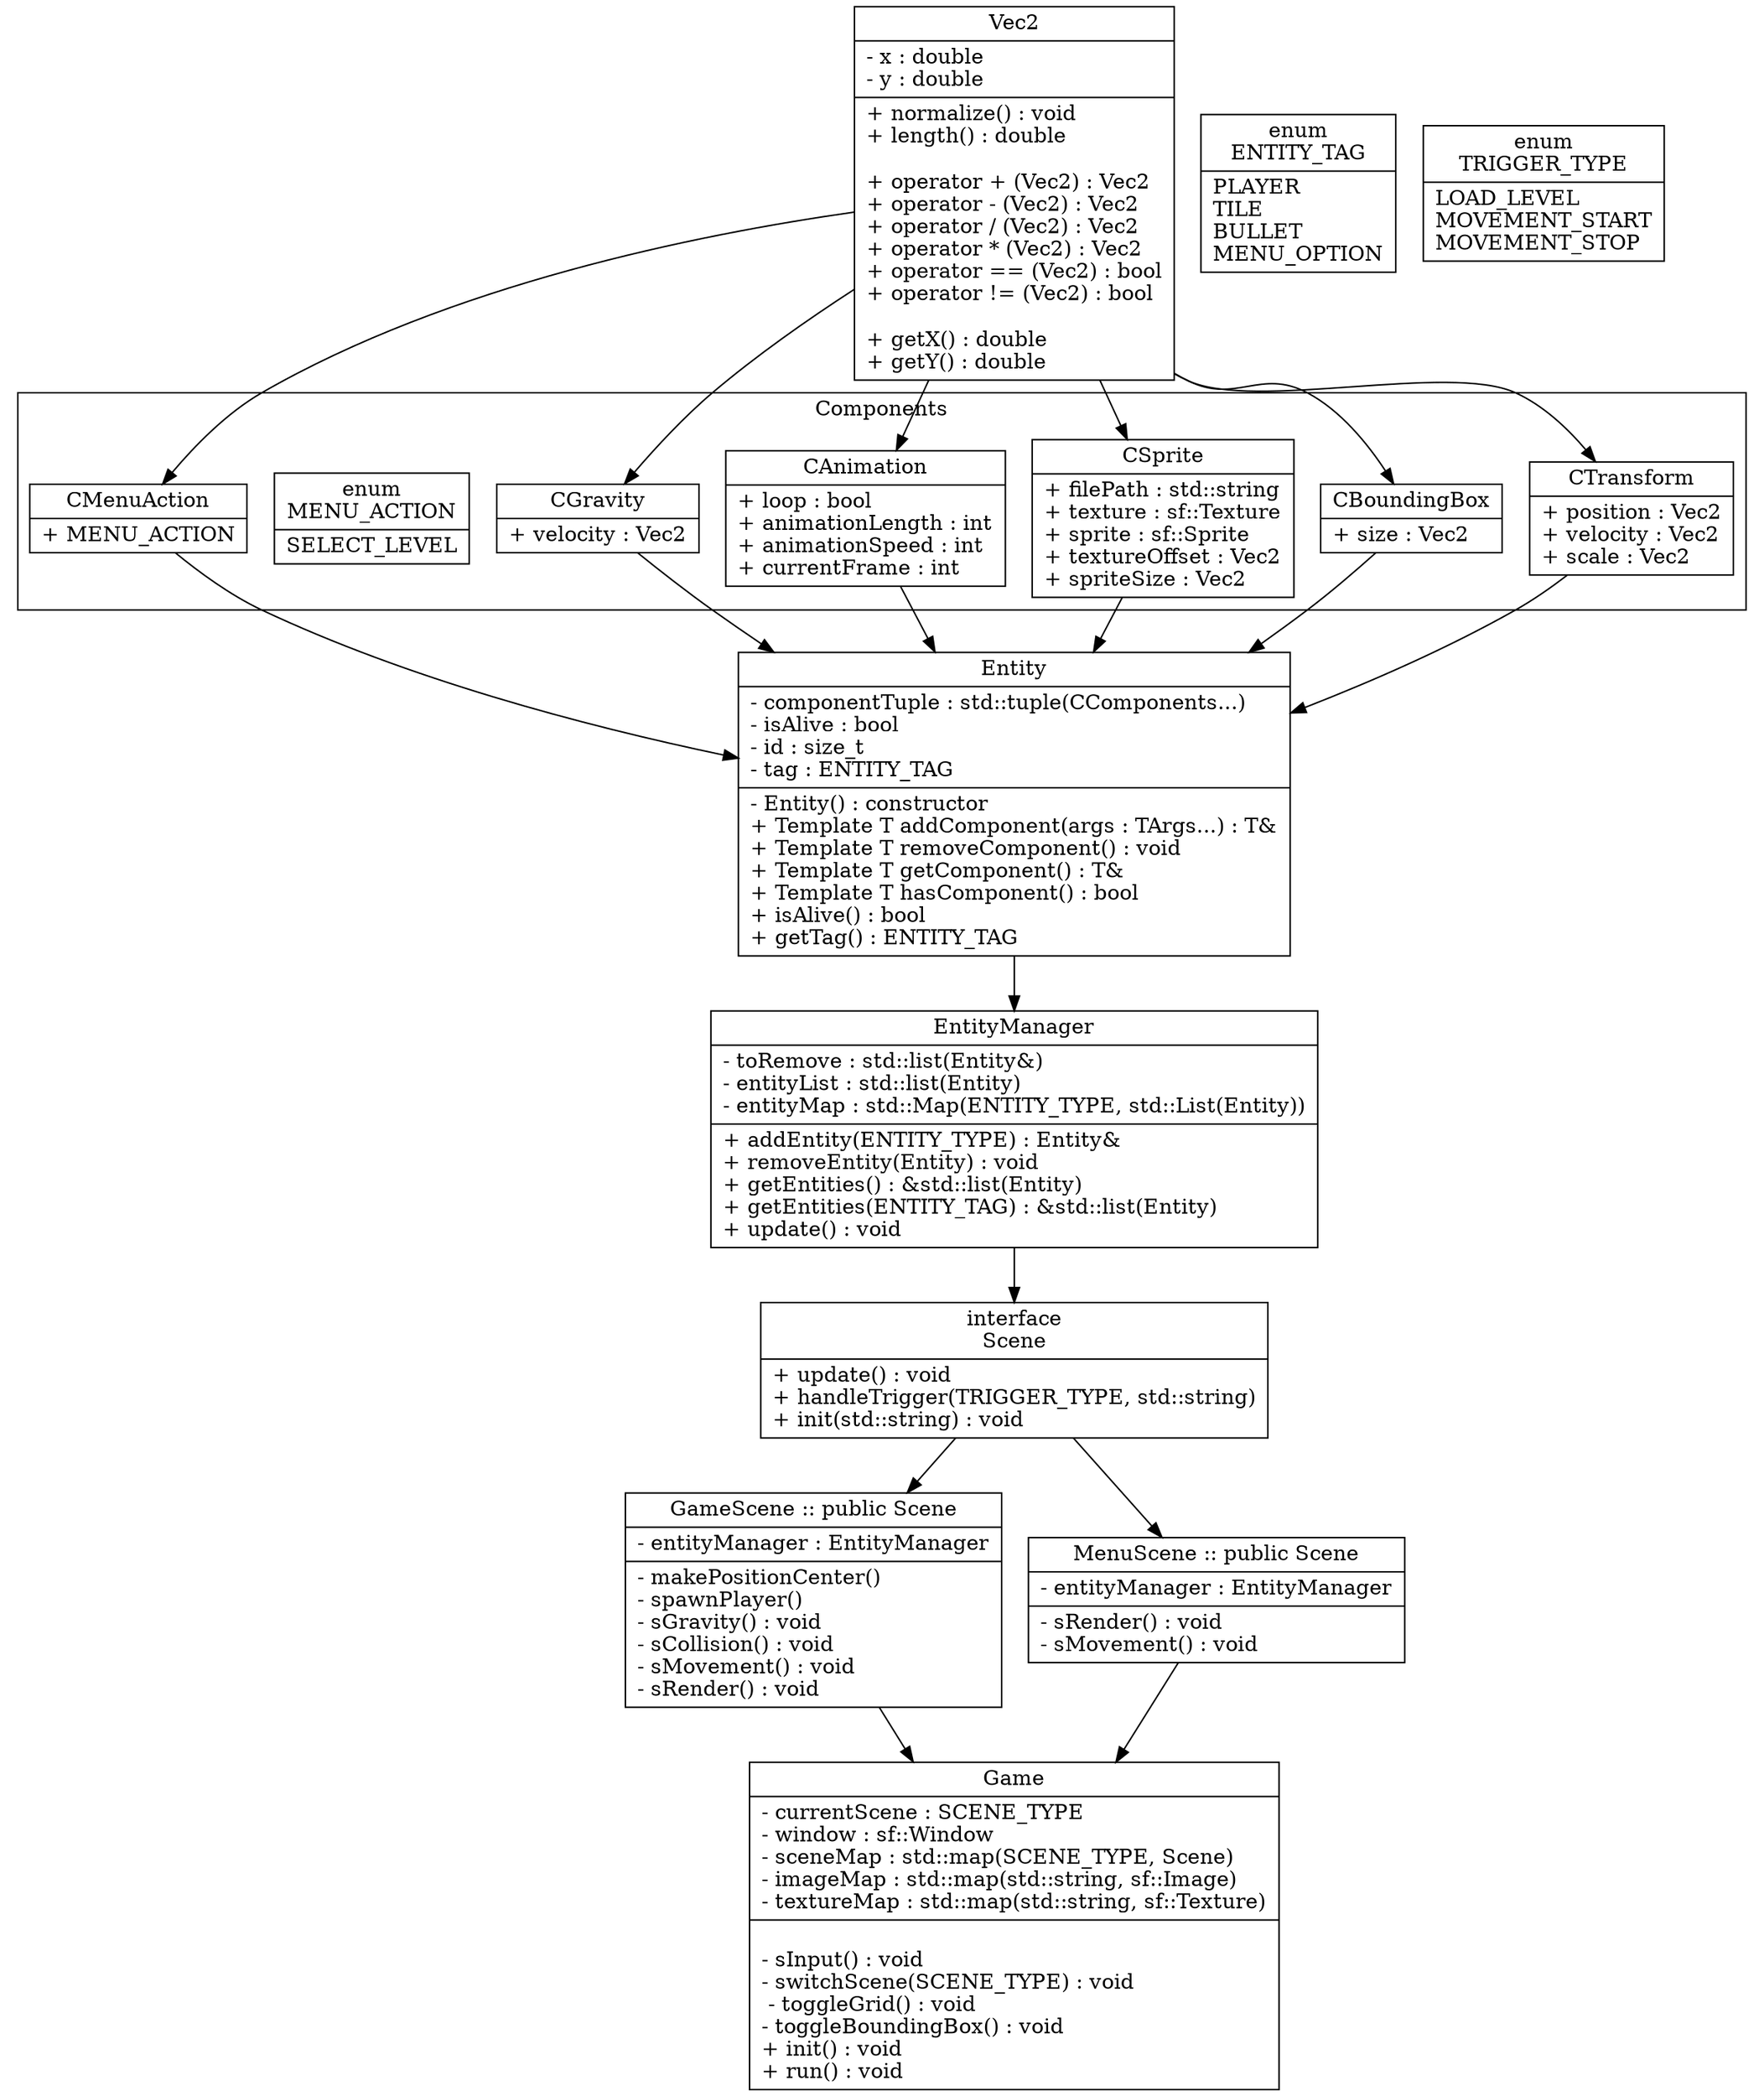 digraph classes
{
	node [shape=record];

	Vec2
	[
		label=
		"{
			Vec2|
			- x : double\l
			- y : double\l|
			+ normalize() : void\l
			+ length() : double\l\l
			+ operator + (Vec2) : Vec2\l
			+ operator - (Vec2) : Vec2\l
			+ operator / (Vec2) : Vec2\l
			+ operator * (Vec2) : Vec2\l
			+ operator == (Vec2) : bool\l
			+ operator != (Vec2) : bool\l\l
			+ getX() : double\l
			+ getY() : double\l
		}"
	];

	subgraph clusterComponents
	{
		label="Components"
		CTransform
		[
			label=
			"{
				CTransform|
				+ position : Vec2\l
				+ velocity : Vec2\l
				+ scale : Vec2\l
			}"
		];

		CBoundingBox
		[
			label=
			"{
				CBoundingBox|
				+ size : Vec2\l
			}"
		];

		CSprite
		[
			label=
			"{
				CSprite|
				+ filePath : std::string\l
				+ texture : sf::Texture\l
				+ sprite : sf::Sprite\l
				+ textureOffset : Vec2\l
				+ spriteSize : Vec2\l
			}"
		]

		CAnimation
		[
			label=
			"{
				CAnimation|
				+ loop : bool\l
				+ animationLength : int\l
				+ animationSpeed : int\l
				+ currentFrame : int\l
			}" 
		];

		CGravity
		[
			label=
			"{
				CGravity|
				+ velocity : Vec2\l
			}"
		];

		MENU_ACTION
		[
			label=
			"{
				enum\n
				MENU_ACTION|
				SELECT_LEVEL
			}"
		];
		
		CMenuAction
		[
			label=
			"{
				CMenuAction|
				+ MENU_ACTION
			}"
		];

	}

	ENTITY_TAG
	[
		label=
		"{
			enum\n
			ENTITY_TAG|
			PLAYER\l
			TILE\l
			BULLET\l
			MENU_OPTION\l
		}"
	];

	Entity
	[
		label=
		"{
			Entity|
			- componentTuple : std::tuple(CComponents...)\l
			- isAlive : bool\l
			- id : size_t\l
			- tag : ENTITY_TAG\l|
			- Entity() : constructor\l
			+ Template T addComponent(args : TArgs...) : T&\l
			+ Template T removeComponent() : void\l
			+ Template T getComponent() : T&\l
			+ Template T hasComponent() : bool\l
			+ isAlive() : bool\l
			+ getTag() :  ENTITY_TAG\l
		}"
	];

	EntityManager
	[
		label=
		"{
			EntityManager|
			- toRemove : std::list(Entity&)\l
			- entityList : std::list(Entity)\l
			- entityMap : std::Map(ENTITY_TYPE, std::List(Entity))|
			+ addEntity(ENTITY_TYPE) : Entity&\l
			+ removeEntity(Entity) : void\l
			+ getEntities() : &std::list(Entity)\l
			+ getEntities(ENTITY_TAG) : &std::list(Entity)\l
			+ update() : void\l
		}"
	];

	TRIGGER_TYPE
	[
		label=
		"{
			enum\n
			TRIGGER_TYPE|
			LOAD_LEVEL\l
			MOVEMENT_START\l
			MOVEMENT_STOP\l
		}"
	];

	SceneInterface
	[
		label=
		"{
			interface\n
			Scene|
			+ update() : void\l
			+ handleTrigger(TRIGGER_TYPE, std::string)\l
			+ init(std::string) : void\l
		}"
	];
	
	GameScene
	[
		label=
		"{
			GameScene :: public Scene|
			- entityManager : EntityManager\l|
			- makePositionCenter()\l
			- spawnPlayer()\l
			- sGravity() : void\l
			- sCollision() : void\l
			- sMovement() : void \l
			- sRender() : void\l
		}"
	];

	MenuScene
	[
		label=
		"{
			MenuScene :: public Scene|
			- entityManager : EntityManager\l|
			- sRender() : void\l
			- sMovement() : void\l
		}"
	];
	
	Game
	[
		label=
		"{
			Game|
			- currentScene : SCENE_TYPE\l
			- window : sf::Window\l
			- sceneMap : std::map(SCENE_TYPE, Scene)\l
			- imageMap : std::map(std::string, sf::Image)\l
			- textureMap : std::map(std::string, sf::Texture)|\l
			- sInput() : void\l
			- switchScene(SCENE_TYPE) : void\l 
			- toggleGrid() : void\l
			- toggleBoundingBox() : void\l
			+ init() : void\l
			+ run() : void\l
		}"
	];

	Vec2 -> {CSprite, CAnimation, CBoundingBox, CGravity, CTransform, CMenuAction};
	{CSprite, CAnimation, CBoundingBox, CGravity, CTransform, CMenuAction} -> Entity;
	Entity -> EntityManager;
	EntityManager -> SceneInterface -> {GameScene, MenuScene};
	{GameScene, MenuScene} -> Game;
}
